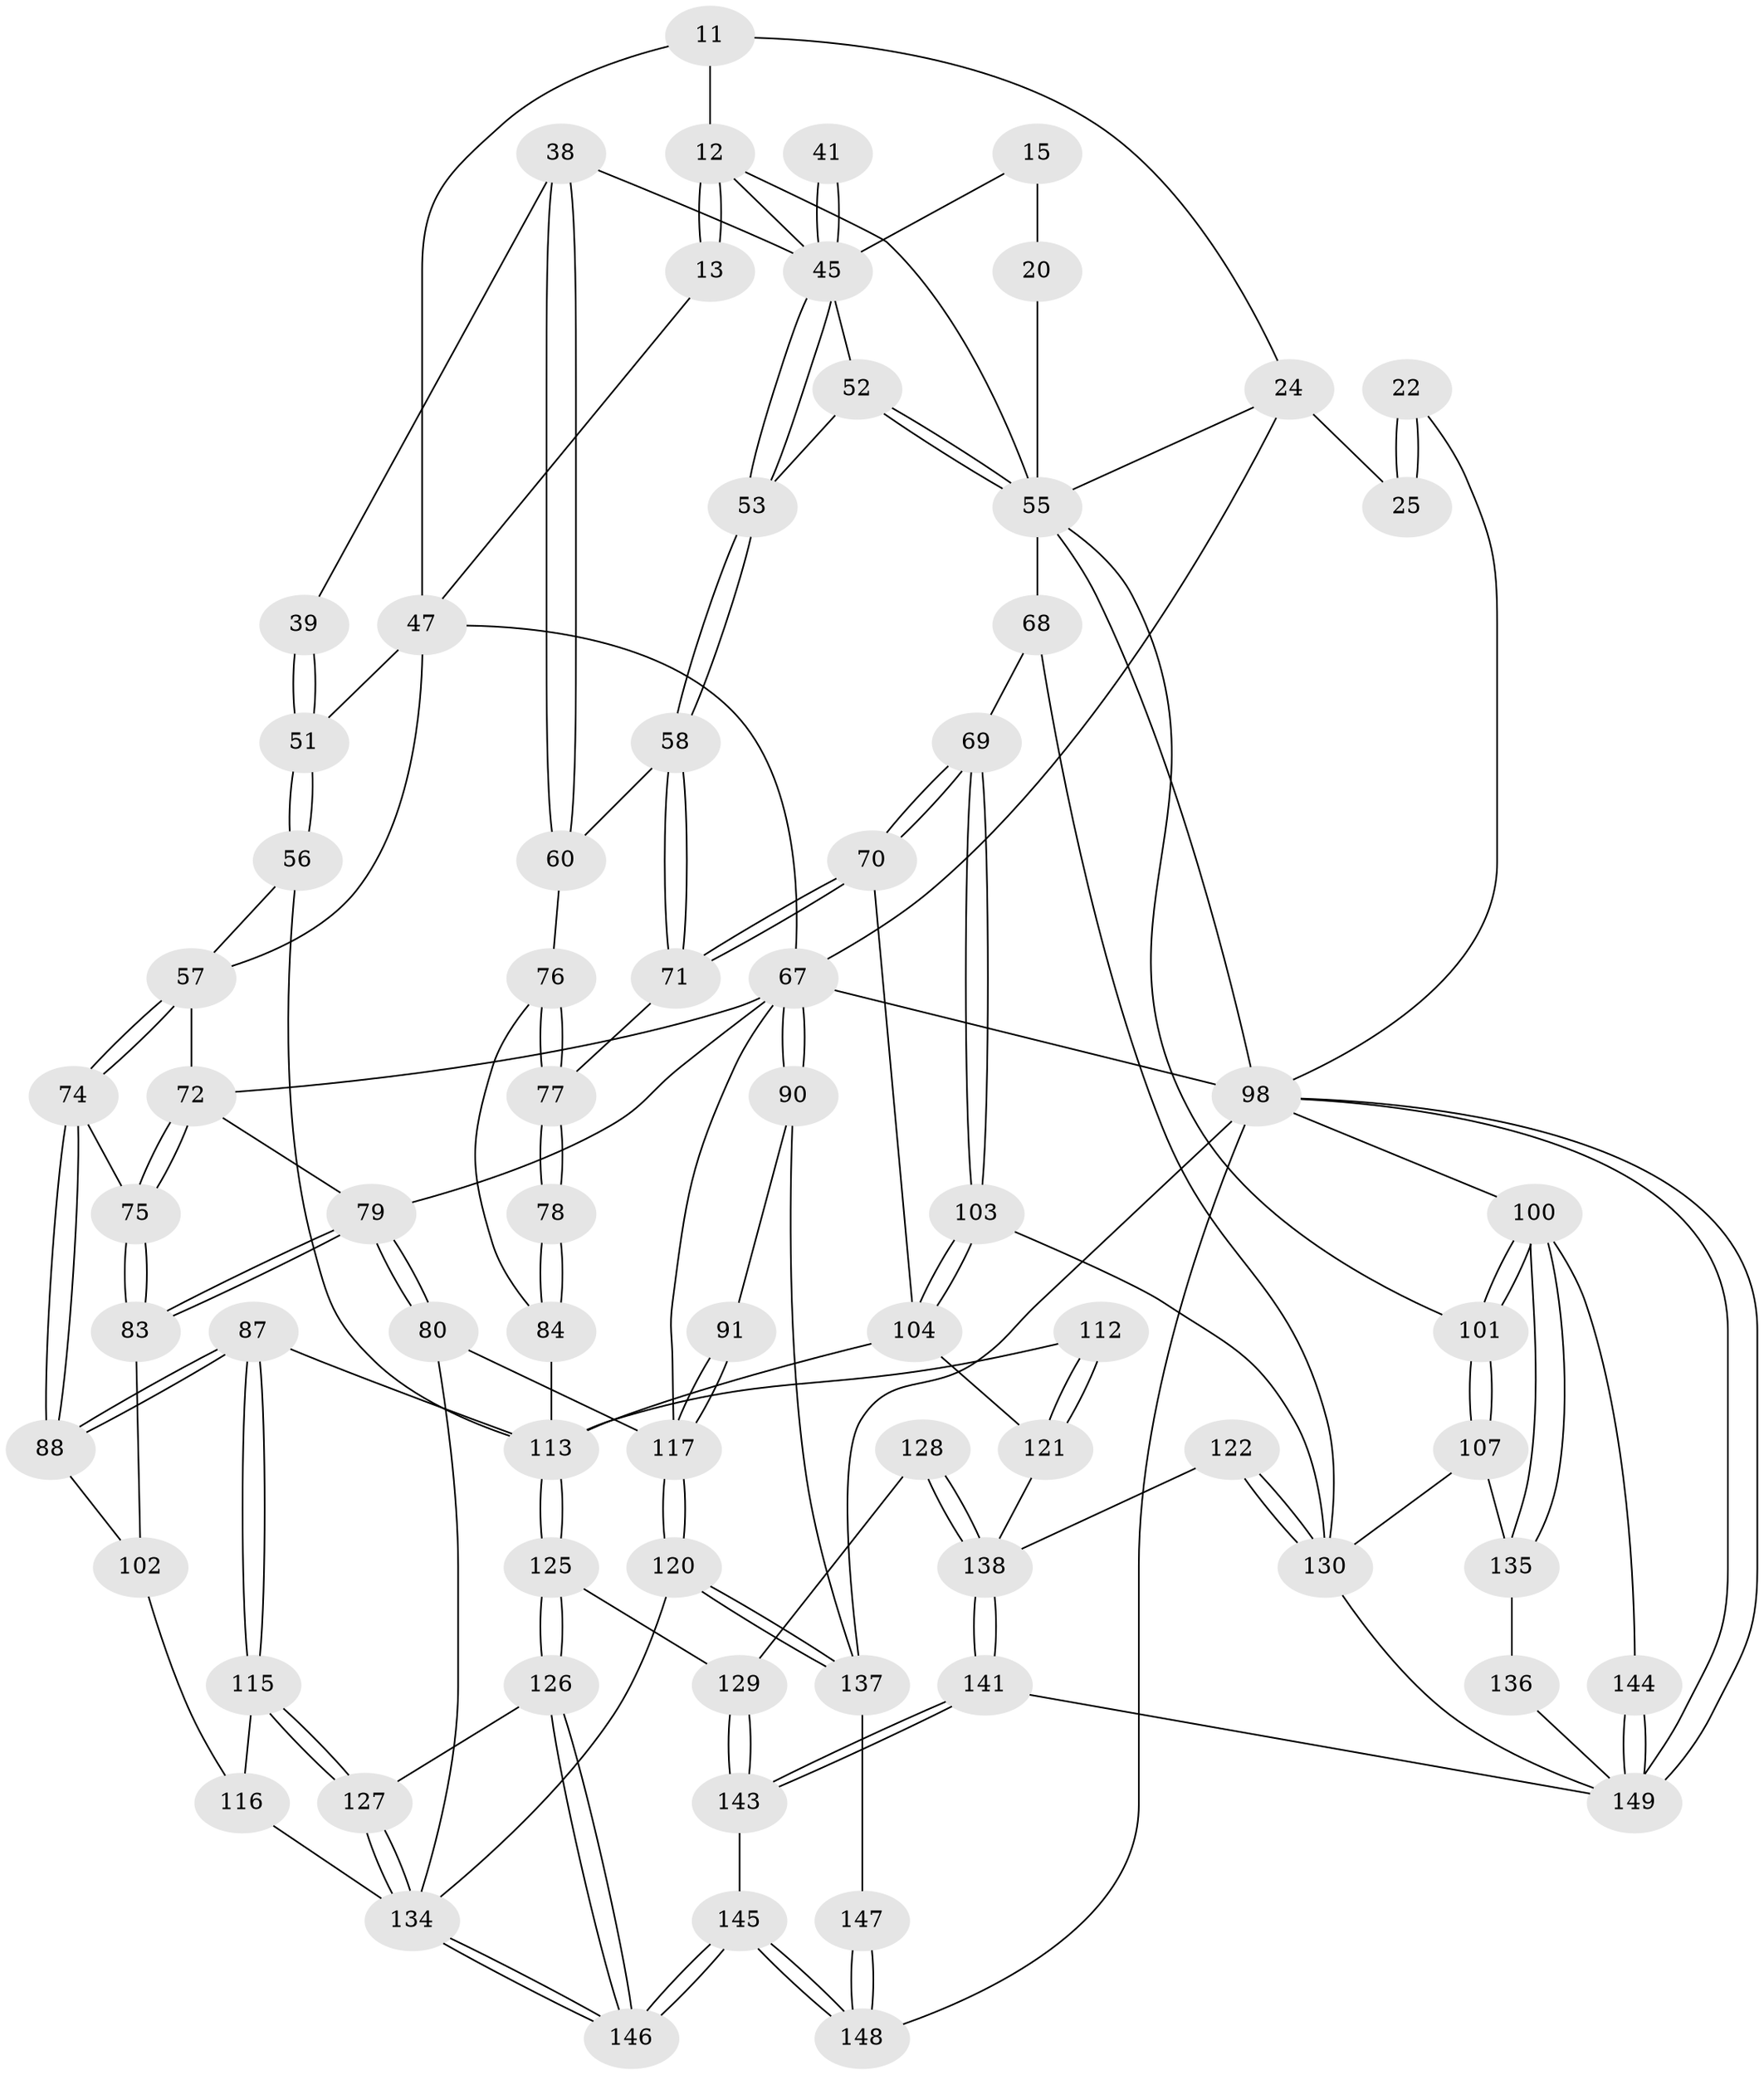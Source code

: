 // original degree distribution, {3: 0.020134228187919462, 4: 0.2214765100671141, 6: 0.21476510067114093, 5: 0.5436241610738255}
// Generated by graph-tools (version 1.1) at 2025/01/03/09/25 05:01:41]
// undirected, 74 vertices, 170 edges
graph export_dot {
graph [start="1"]
  node [color=gray90,style=filled];
  11 [pos="+0.3411231364711099+0.1325249267010601",super="+7"];
  12 [pos="+0.6130032455395659+0.18962365377714763",super="+3+2+10"];
  13 [pos="+0.5553320341847188+0.19904072828937325"];
  15 [pos="+0.7413085230105078+0.11269375624995345"];
  20 [pos="+0.8496727710025416+0.12200036732474759",super="+14"];
  22 [pos="+0+0.24967634195772936"];
  24 [pos="+0.16294339348437353+0.237440801226475",super="+8+9"];
  25 [pos="+0.10650481198943919+0.233675502312637",super="+21"];
  38 [pos="+0.6008694108865416+0.4201507711374248"];
  39 [pos="+0.5472009212101269+0.4282527668090203"];
  41 [pos="+0.7902895459340378+0.4134519517013283"];
  45 [pos="+0.7812533568943373+0.4259434742050574",super="+37+36"];
  47 [pos="+0.3665845360243891+0.3654304422304352",super="+32"];
  51 [pos="+0.4799400045884969+0.5319558084024577",super="+46+40"];
  52 [pos="+0.9154673620534494+0.47286357953872254",super="+35"];
  53 [pos="+0.7851178956924584+0.451999374104318"];
  55 [pos="+0.9225531836162976+0.49294643861225473",super="+54+33+18+19+6"];
  56 [pos="+0.47354539141584523+0.5475802845877833"];
  57 [pos="+0.45432994253775993+0.5485131160257177",super="+48"];
  58 [pos="+0.766027471471476+0.536165737279557"];
  60 [pos="+0.6055766025779961+0.43228393645132707",super="+59"];
  67 [pos="+0.0706091480390403+0.567365086145657",super="+66+44"];
  68 [pos="+0.8641409085598366+0.6028218892865321"];
  69 [pos="+0.815763976482848+0.5928216242793088"];
  70 [pos="+0.8084731710731673+0.588217270305953"];
  71 [pos="+0.7691393210747572+0.5537147673070527"];
  72 [pos="+0.3051630427818314+0.5422368841587748",super="+49+50"];
  74 [pos="+0.3835538999137224+0.6074920475250162"];
  75 [pos="+0.33765278180088615+0.5806850564941768"];
  76 [pos="+0.6251847806997636+0.5255550694002086",super="+61"];
  77 [pos="+0.6809794861743266+0.6006611648010736"];
  78 [pos="+0.6755937341787891+0.6067411344154385"];
  79 [pos="+0.2475474316731979+0.6566309743465446",super="+73+65"];
  80 [pos="+0.22382138551402775+0.6759501078399407"];
  83 [pos="+0.2687617636120422+0.6554154275590827"];
  84 [pos="+0.6644790766175072+0.6248856390523112",super="+63+62"];
  87 [pos="+0.4305407898584725+0.731644709356252"];
  88 [pos="+0.3802998234548913+0.6588509185147706"];
  90 [pos="+0+0.6670766630905587",super="+89"];
  91 [pos="+0.039408396189258565+0.7038538571749712"];
  98 [pos="+1+1",super="+94"];
  100 [pos="+1+0.8458677454279343",super="+99"];
  101 [pos="+1+0.6688731150982704"];
  102 [pos="+0.32574761633057175+0.6693564673649478"];
  103 [pos="+0.772079309946282+0.7320592346214895"];
  104 [pos="+0.753830925133783+0.7260324119964537",super="+95+96"];
  107 [pos="+0.9950589536974837+0.6890135472671532"];
  112 [pos="+0.6083974578471021+0.7199115986674315"];
  113 [pos="+0.5387210644014805+0.7283856450931611",super="+86+85+64+97"];
  115 [pos="+0.41914330535597405+0.7536117209167142"];
  116 [pos="+0.3264454804677578+0.7725749657529462",super="+109"];
  117 [pos="+0.16211819202057734+0.8179075698276681",super="+81+82"];
  120 [pos="+0.18991529588372305+0.8810021917004832"];
  121 [pos="+0.6643634875258022+0.8044357323685455",super="+114+111"];
  122 [pos="+0.7898871594159588+0.8452475340510572"];
  125 [pos="+0.5666271195293564+0.8802283965122508"];
  126 [pos="+0.5268904722745064+0.9089998930427715"];
  127 [pos="+0.42258226498067747+0.7724354881375443"];
  128 [pos="+0.6470719435742698+0.8681018753126475"];
  129 [pos="+0.6449213092461343+0.8693968057645448"];
  130 [pos="+0.8088413166781538+0.8516307764887837",super="+108+106"];
  134 [pos="+0.31309690861509787+1",super="+119+118+110"];
  135 [pos="+1+0.8989986558321236",super="+131"];
  136 [pos="+0.9694303294194182+0.9085957659979054",super="+132"];
  137 [pos="+0.09699604844337611+0.9056560264351429",super="+92+93"];
  138 [pos="+0.7392641559164037+0.9714042639257485",super="+124"];
  141 [pos="+0.7439597805934346+1"];
  143 [pos="+0.7244726154804723+1"];
  144 [pos="+0.9344246306169439+0.96938310055502"];
  145 [pos="+0.3805666749609398+1"];
  146 [pos="+0.37811144038203726+1"];
  147 [pos="+0.07312442499757983+0.9510891857028986"];
  148 [pos="+0.058242313891334115+1"];
  149 [pos="+0.8468074831526254+1",super="+140+142"];
  11 -- 12 [weight=2];
  11 -- 24;
  11 -- 47;
  12 -- 13 [weight=2];
  12 -- 13;
  12 -- 55;
  12 -- 45;
  13 -- 47;
  15 -- 20 [weight=2];
  15 -- 45;
  20 -- 55 [weight=2];
  22 -- 25 [weight=2];
  22 -- 25;
  22 -- 98;
  24 -- 25 [weight=2];
  24 -- 55;
  24 -- 67;
  38 -- 39;
  38 -- 60;
  38 -- 60;
  38 -- 45;
  39 -- 51 [weight=2];
  39 -- 51;
  41 -- 45 [weight=3];
  41 -- 45;
  45 -- 53;
  45 -- 53;
  45 -- 52 [weight=2];
  47 -- 51 [weight=2];
  47 -- 67;
  47 -- 57;
  51 -- 56;
  51 -- 56;
  52 -- 53;
  52 -- 55 [weight=3];
  52 -- 55;
  53 -- 58;
  53 -- 58;
  55 -- 68;
  55 -- 101;
  55 -- 98 [weight=2];
  56 -- 57;
  56 -- 113;
  57 -- 74;
  57 -- 74;
  57 -- 72;
  58 -- 71;
  58 -- 71;
  58 -- 60;
  60 -- 76 [weight=2];
  67 -- 90 [weight=2];
  67 -- 90;
  67 -- 117;
  67 -- 79;
  67 -- 98;
  67 -- 72;
  68 -- 69;
  68 -- 130;
  69 -- 70;
  69 -- 70;
  69 -- 103;
  69 -- 103;
  70 -- 71;
  70 -- 71;
  70 -- 104;
  71 -- 77;
  72 -- 75;
  72 -- 75;
  72 -- 79 [weight=2];
  74 -- 75;
  74 -- 88;
  74 -- 88;
  75 -- 83;
  75 -- 83;
  76 -- 77;
  76 -- 77;
  76 -- 84;
  77 -- 78;
  77 -- 78;
  78 -- 84 [weight=2];
  78 -- 84;
  79 -- 80;
  79 -- 80;
  79 -- 83;
  79 -- 83;
  80 -- 117;
  80 -- 134;
  83 -- 102;
  84 -- 113 [weight=2];
  87 -- 88;
  87 -- 88;
  87 -- 115;
  87 -- 115;
  87 -- 113;
  88 -- 102;
  90 -- 91;
  90 -- 137;
  91 -- 117 [weight=2];
  91 -- 117;
  98 -- 149;
  98 -- 149;
  98 -- 148;
  98 -- 137;
  98 -- 100;
  100 -- 101;
  100 -- 101;
  100 -- 135;
  100 -- 135;
  100 -- 144;
  101 -- 107;
  101 -- 107;
  102 -- 116;
  103 -- 104;
  103 -- 104;
  103 -- 130;
  104 -- 121 [weight=2];
  104 -- 113;
  107 -- 130;
  107 -- 135;
  112 -- 113;
  112 -- 121 [weight=2];
  112 -- 121;
  113 -- 125;
  113 -- 125;
  115 -- 116;
  115 -- 127;
  115 -- 127;
  116 -- 134 [weight=2];
  117 -- 120;
  117 -- 120;
  120 -- 137;
  120 -- 137;
  120 -- 134;
  121 -- 138;
  122 -- 130 [weight=2];
  122 -- 130;
  122 -- 138;
  125 -- 126;
  125 -- 126;
  125 -- 129;
  126 -- 127;
  126 -- 146;
  126 -- 146;
  127 -- 134;
  127 -- 134;
  128 -- 129;
  128 -- 138 [weight=2];
  128 -- 138;
  129 -- 143;
  129 -- 143;
  130 -- 149;
  134 -- 146;
  134 -- 146;
  135 -- 136 [weight=2];
  136 -- 149 [weight=2];
  137 -- 147;
  138 -- 141;
  138 -- 141;
  141 -- 143;
  141 -- 143;
  141 -- 149;
  143 -- 145;
  144 -- 149 [weight=2];
  144 -- 149;
  145 -- 146;
  145 -- 146;
  145 -- 148;
  145 -- 148;
  147 -- 148;
  147 -- 148;
}

